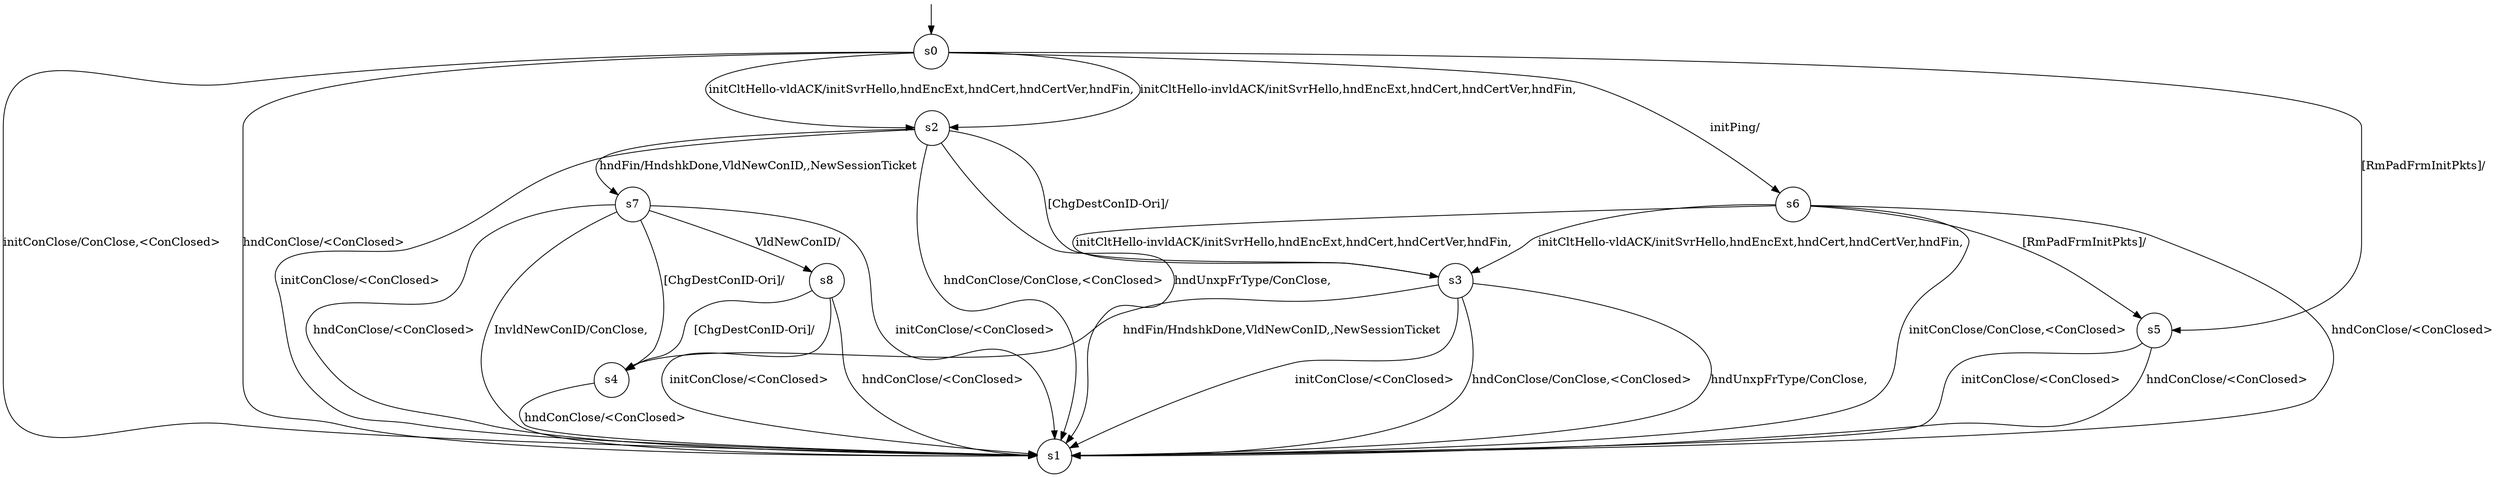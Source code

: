 digraph g {

s0 [shape="circle" label="s0"];
s1 [shape="circle" label="s1"];
s2 [shape="circle" label="s2"];
s3 [shape="circle" label="s3"];
s4 [shape="circle" label="s4"];
s5 [shape="circle" label="s5"];
s6 [shape="circle" label="s6"];
s7 [shape="circle" label="s7"];
s8 [shape="circle" label="s8"];
s0 -> s6 [label="initPing/ "];
s0 -> s1 [label="initConClose/ConClose,<ConClosed> "];
s0 -> s2 [label="initCltHello-vldACK/initSvrHello,hndEncExt,hndCert,hndCertVer,hndFin, "];
s0 -> s2 [label="initCltHello-invldACK/initSvrHello,hndEncExt,hndCert,hndCertVer,hndFin, "];
s0 -> s1 [label="hndConClose/<ConClosed> "];
s0 -> s5 [label="[RmPadFrmInitPkts]/ "];
s2 -> s1 [label="initConClose/<ConClosed> "];
s2 -> s7 [label="hndFin/HndshkDone,VldNewConID,,NewSessionTicket "];
s2 -> s1 [label="hndConClose/ConClose,<ConClosed> "];
s2 -> s1 [label="hndUnxpFrType/ConClose, "];
s2 -> s3 [label="[ChgDestConID-Ori]/ "];
s3 -> s1 [label="initConClose/<ConClosed> "];
s3 -> s4 [label="hndFin/HndshkDone,VldNewConID,,NewSessionTicket "];
s3 -> s1 [label="hndConClose/ConClose,<ConClosed> "];
s3 -> s1 [label="hndUnxpFrType/ConClose, "];
s4 -> s1 [label="hndConClose/<ConClosed> "];
s5 -> s1 [label="initConClose/<ConClosed> "];
s5 -> s1 [label="hndConClose/<ConClosed> "];
s6 -> s1 [label="initConClose/ConClose,<ConClosed> "];
s6 -> s3 [label="initCltHello-vldACK/initSvrHello,hndEncExt,hndCert,hndCertVer,hndFin, "];
s6 -> s3 [label="initCltHello-invldACK/initSvrHello,hndEncExt,hndCert,hndCertVer,hndFin, "];
s6 -> s1 [label="hndConClose/<ConClosed> "];
s6 -> s5 [label="[RmPadFrmInitPkts]/ "];
s7 -> s1 [label="initConClose/<ConClosed> "];
s7 -> s1 [label="hndConClose/<ConClosed> "];
s7 -> s8 [label="VldNewConID/ "];
s7 -> s1 [label="InvldNewConID/ConClose, "];
s7 -> s4 [label="[ChgDestConID-Ori]/ "];
s8 -> s1 [label="initConClose/<ConClosed> "];
s8 -> s1 [label="hndConClose/<ConClosed> "];
s8 -> s4 [label="[ChgDestConID-Ori]/ "];

__start0 [label="" shape="none" width="0" height="0"];
__start0 -> s0;

}
